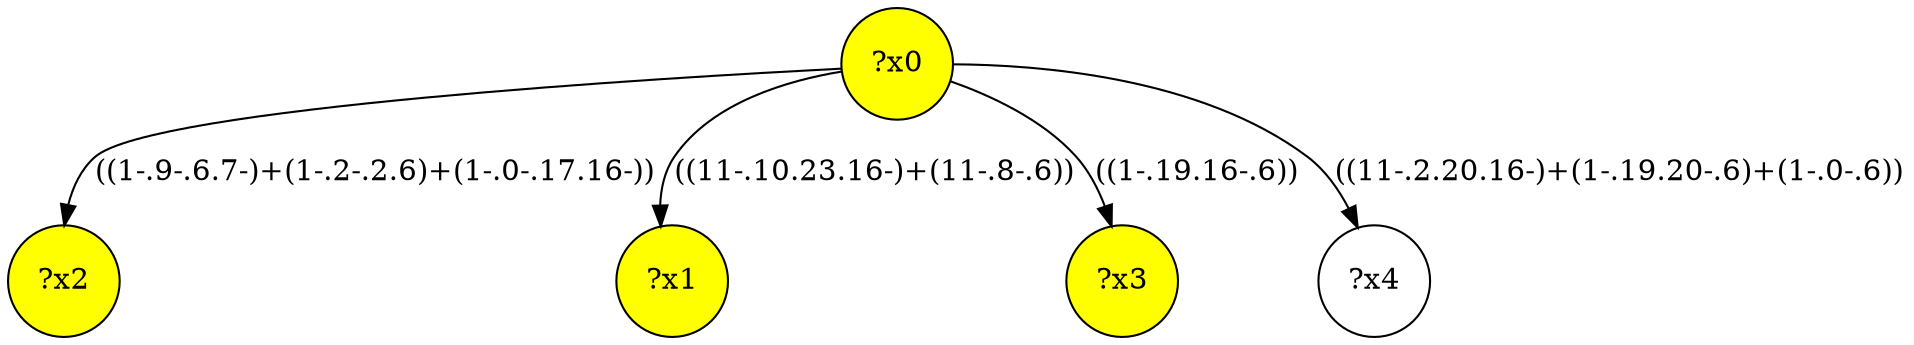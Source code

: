 digraph g {
	x2 [fillcolor="yellow", style="filled," shape=circle, label="?x2"];
	x1 [fillcolor="yellow", style="filled," shape=circle, label="?x1"];
	x0 [fillcolor="yellow", style="filled," shape=circle, label="?x0"];
	x3 [fillcolor="yellow", style="filled," shape=circle, label="?x3"];
	x0 -> x1 [label="((11-.10.23.16-)+(11-.8-.6))"];
	x0 -> x2 [label="((1-.9-.6.7-)+(1-.2-.2.6)+(1-.0-.17.16-))"];
	x0 -> x3 [label="((1-.19.16-.6))"];
	x4 [shape=circle, label="?x4"];
	x0 -> x4 [label="((11-.2.20.16-)+(1-.19.20-.6)+(1-.0-.6))"];
}
